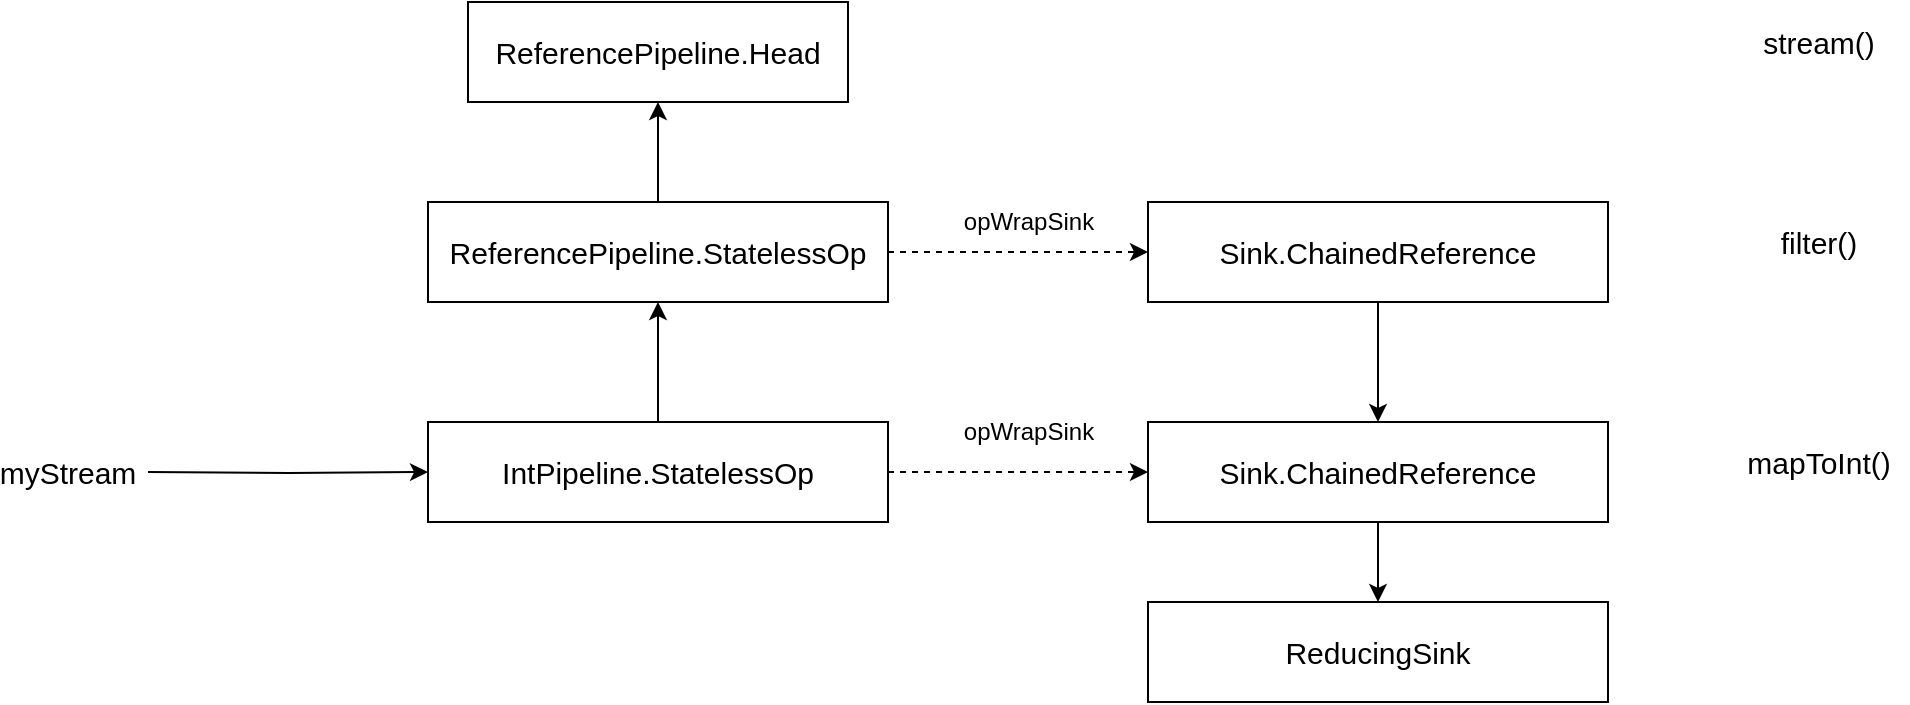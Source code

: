 <mxfile version="12.9.3" type="device"><diagram id="o2ukepQsdhZRNJyFseoz" name="Page-1"><mxGraphModel dx="1341" dy="802" grid="1" gridSize="10" guides="1" tooltips="1" connect="1" arrows="1" fold="1" page="1" pageScale="1" pageWidth="850" pageHeight="1100" math="0" shadow="0"><root><mxCell id="0"/><mxCell id="1" parent="0"/><mxCell id="CmibC4xGfFp-qzgjPT8g-4" value="&lt;font style=&quot;font-size: 15px&quot;&gt;ReferencePipeline.Head&lt;/font&gt;" style="rounded=0;whiteSpace=wrap;html=1;" parent="1" vertex="1"><mxGeometry x="280" y="180" width="190" height="50" as="geometry"/></mxCell><mxCell id="CmibC4xGfFp-qzgjPT8g-5" style="edgeStyle=orthogonalEdgeStyle;rounded=0;orthogonalLoop=1;jettySize=auto;html=1;exitX=0.5;exitY=0;exitDx=0;exitDy=0;entryX=0.5;entryY=1;entryDx=0;entryDy=0;" parent="1" source="CmibC4xGfFp-qzgjPT8g-6" target="CmibC4xGfFp-qzgjPT8g-4" edge="1"><mxGeometry relative="1" as="geometry"/></mxCell><mxCell id="CmibC4xGfFp-qzgjPT8g-24" style="edgeStyle=orthogonalEdgeStyle;rounded=0;orthogonalLoop=1;jettySize=auto;html=1;exitX=1;exitY=0.5;exitDx=0;exitDy=0;entryX=0;entryY=0.5;entryDx=0;entryDy=0;dashed=1;" parent="1" source="CmibC4xGfFp-qzgjPT8g-6" target="CmibC4xGfFp-qzgjPT8g-17" edge="1"><mxGeometry relative="1" as="geometry"/></mxCell><mxCell id="CmibC4xGfFp-qzgjPT8g-6" value="&lt;font style=&quot;font-size: 15px&quot;&gt;ReferencePipeline.StatelessOp&lt;/font&gt;" style="rounded=0;whiteSpace=wrap;html=1;" parent="1" vertex="1"><mxGeometry x="260" y="280" width="230" height="50" as="geometry"/></mxCell><mxCell id="CmibC4xGfFp-qzgjPT8g-7" style="edgeStyle=orthogonalEdgeStyle;rounded=0;orthogonalLoop=1;jettySize=auto;html=1;exitX=0.5;exitY=0;exitDx=0;exitDy=0;entryX=0.5;entryY=1;entryDx=0;entryDy=0;" parent="1" source="CmibC4xGfFp-qzgjPT8g-8" target="CmibC4xGfFp-qzgjPT8g-6" edge="1"><mxGeometry relative="1" as="geometry"/></mxCell><mxCell id="CmibC4xGfFp-qzgjPT8g-25" style="edgeStyle=orthogonalEdgeStyle;rounded=0;orthogonalLoop=1;jettySize=auto;html=1;exitX=1;exitY=0.5;exitDx=0;exitDy=0;entryX=0;entryY=0.5;entryDx=0;entryDy=0;dashed=1;" parent="1" source="CmibC4xGfFp-qzgjPT8g-8" target="CmibC4xGfFp-qzgjPT8g-18" edge="1"><mxGeometry relative="1" as="geometry"/></mxCell><mxCell id="CmibC4xGfFp-qzgjPT8g-8" value="&lt;span style=&quot;font-size: 15px&quot;&gt;IntPipeline.StatelessOp&lt;/span&gt;" style="rounded=0;whiteSpace=wrap;html=1;" parent="1" vertex="1"><mxGeometry x="260" y="390" width="230" height="50" as="geometry"/></mxCell><mxCell id="CmibC4xGfFp-qzgjPT8g-9" style="edgeStyle=orthogonalEdgeStyle;rounded=0;orthogonalLoop=1;jettySize=auto;html=1;entryX=0;entryY=0.5;entryDx=0;entryDy=0;" parent="1" target="CmibC4xGfFp-qzgjPT8g-8" edge="1"><mxGeometry relative="1" as="geometry"><mxPoint x="120" y="415" as="sourcePoint"/></mxGeometry></mxCell><mxCell id="CmibC4xGfFp-qzgjPT8g-10" value="&lt;font style=&quot;font-size: 15px&quot;&gt;myStream&lt;/font&gt;" style="text;html=1;strokeColor=none;fillColor=none;align=center;verticalAlign=middle;whiteSpace=wrap;rounded=0;" parent="1" vertex="1"><mxGeometry x="60" y="405" width="40" height="20" as="geometry"/></mxCell><mxCell id="CmibC4xGfFp-qzgjPT8g-11" value="&lt;font style=&quot;font-size: 15px&quot;&gt;stream()&lt;/font&gt;" style="text;html=1;align=center;verticalAlign=middle;resizable=0;points=[];autosize=1;" parent="1" vertex="1"><mxGeometry x="920" y="190" width="70" height="20" as="geometry"/></mxCell><mxCell id="CmibC4xGfFp-qzgjPT8g-12" value="&lt;font style=&quot;font-size: 15px&quot;&gt;filter()&lt;/font&gt;" style="text;html=1;align=center;verticalAlign=middle;resizable=0;points=[];autosize=1;" parent="1" vertex="1"><mxGeometry x="930" y="290" width="50" height="20" as="geometry"/></mxCell><mxCell id="CmibC4xGfFp-qzgjPT8g-13" value="&lt;font style=&quot;font-size: 15px&quot;&gt;mapToInt()&lt;/font&gt;" style="text;html=1;align=center;verticalAlign=middle;resizable=0;points=[];autosize=1;" parent="1" vertex="1"><mxGeometry x="910" y="400" width="90" height="20" as="geometry"/></mxCell><mxCell id="CmibC4xGfFp-qzgjPT8g-20" style="edgeStyle=orthogonalEdgeStyle;rounded=0;orthogonalLoop=1;jettySize=auto;html=1;exitX=0.5;exitY=1;exitDx=0;exitDy=0;entryX=0.5;entryY=0;entryDx=0;entryDy=0;" parent="1" source="CmibC4xGfFp-qzgjPT8g-17" target="CmibC4xGfFp-qzgjPT8g-18" edge="1"><mxGeometry relative="1" as="geometry"/></mxCell><mxCell id="CmibC4xGfFp-qzgjPT8g-17" value="&lt;font style=&quot;font-size: 15px&quot;&gt;Sink.ChainedReference&lt;/font&gt;" style="rounded=0;whiteSpace=wrap;html=1;" parent="1" vertex="1"><mxGeometry x="620" y="280" width="230" height="50" as="geometry"/></mxCell><mxCell id="CmibC4xGfFp-qzgjPT8g-22" style="edgeStyle=orthogonalEdgeStyle;rounded=0;orthogonalLoop=1;jettySize=auto;html=1;exitX=0.5;exitY=1;exitDx=0;exitDy=0;" parent="1" source="CmibC4xGfFp-qzgjPT8g-18" target="CmibC4xGfFp-qzgjPT8g-21" edge="1"><mxGeometry relative="1" as="geometry"/></mxCell><mxCell id="CmibC4xGfFp-qzgjPT8g-18" value="&lt;font style=&quot;font-size: 15px&quot;&gt;Sink.ChainedReference&lt;/font&gt;" style="rounded=0;whiteSpace=wrap;html=1;" parent="1" vertex="1"><mxGeometry x="620" y="390" width="230" height="50" as="geometry"/></mxCell><mxCell id="CmibC4xGfFp-qzgjPT8g-21" value="&lt;span style=&quot;font-size: 15px&quot;&gt;ReducingSink&lt;/span&gt;" style="rounded=0;whiteSpace=wrap;html=1;" parent="1" vertex="1"><mxGeometry x="620" y="480" width="230" height="50" as="geometry"/></mxCell><mxCell id="CmibC4xGfFp-qzgjPT8g-26" value="opWrapSink" style="text;html=1;align=center;verticalAlign=middle;resizable=0;points=[];autosize=1;" parent="1" vertex="1"><mxGeometry x="520" y="280" width="80" height="20" as="geometry"/></mxCell><mxCell id="CmibC4xGfFp-qzgjPT8g-27" value="opWrapSink" style="text;html=1;align=center;verticalAlign=middle;resizable=0;points=[];autosize=1;" parent="1" vertex="1"><mxGeometry x="520" y="385" width="80" height="20" as="geometry"/></mxCell></root></mxGraphModel></diagram></mxfile>